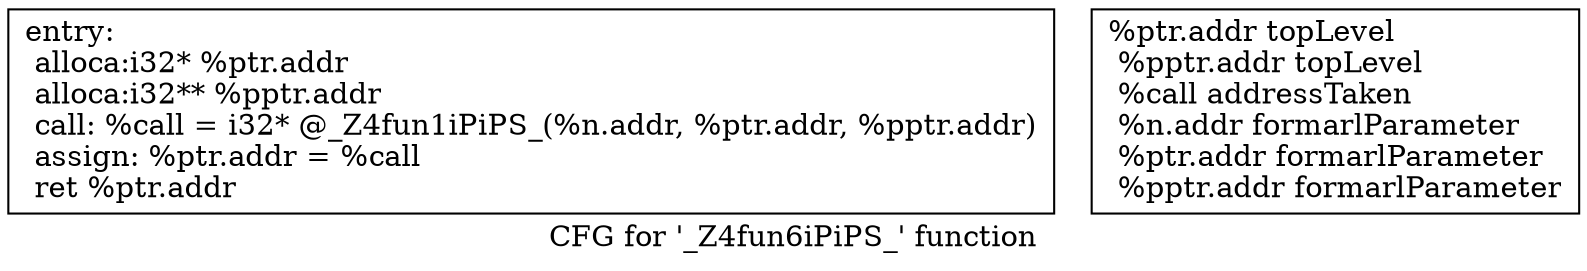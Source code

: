 digraph "CFG for '_Z4fun6iPiPS_' function" {
	label="CFG for '_Z4fun6iPiPS_' function";

	Node0x97f5c80 [shape=record,label="{entry:\l alloca:i32* %ptr.addr\l alloca:i32** %pptr.addr\l call: %call = i32* @_Z4fun1iPiPS_(%n.addr, %ptr.addr, %pptr.addr)\l assign: %ptr.addr = %call\l ret %ptr.addr\l }"];
	Node1 [shape=record,label="{%ptr.addr topLevel\l %pptr.addr topLevel\l %call addressTaken\l %n.addr formarlParameter\l %ptr.addr formarlParameter\l %pptr.addr formarlParameter\l }"];}
